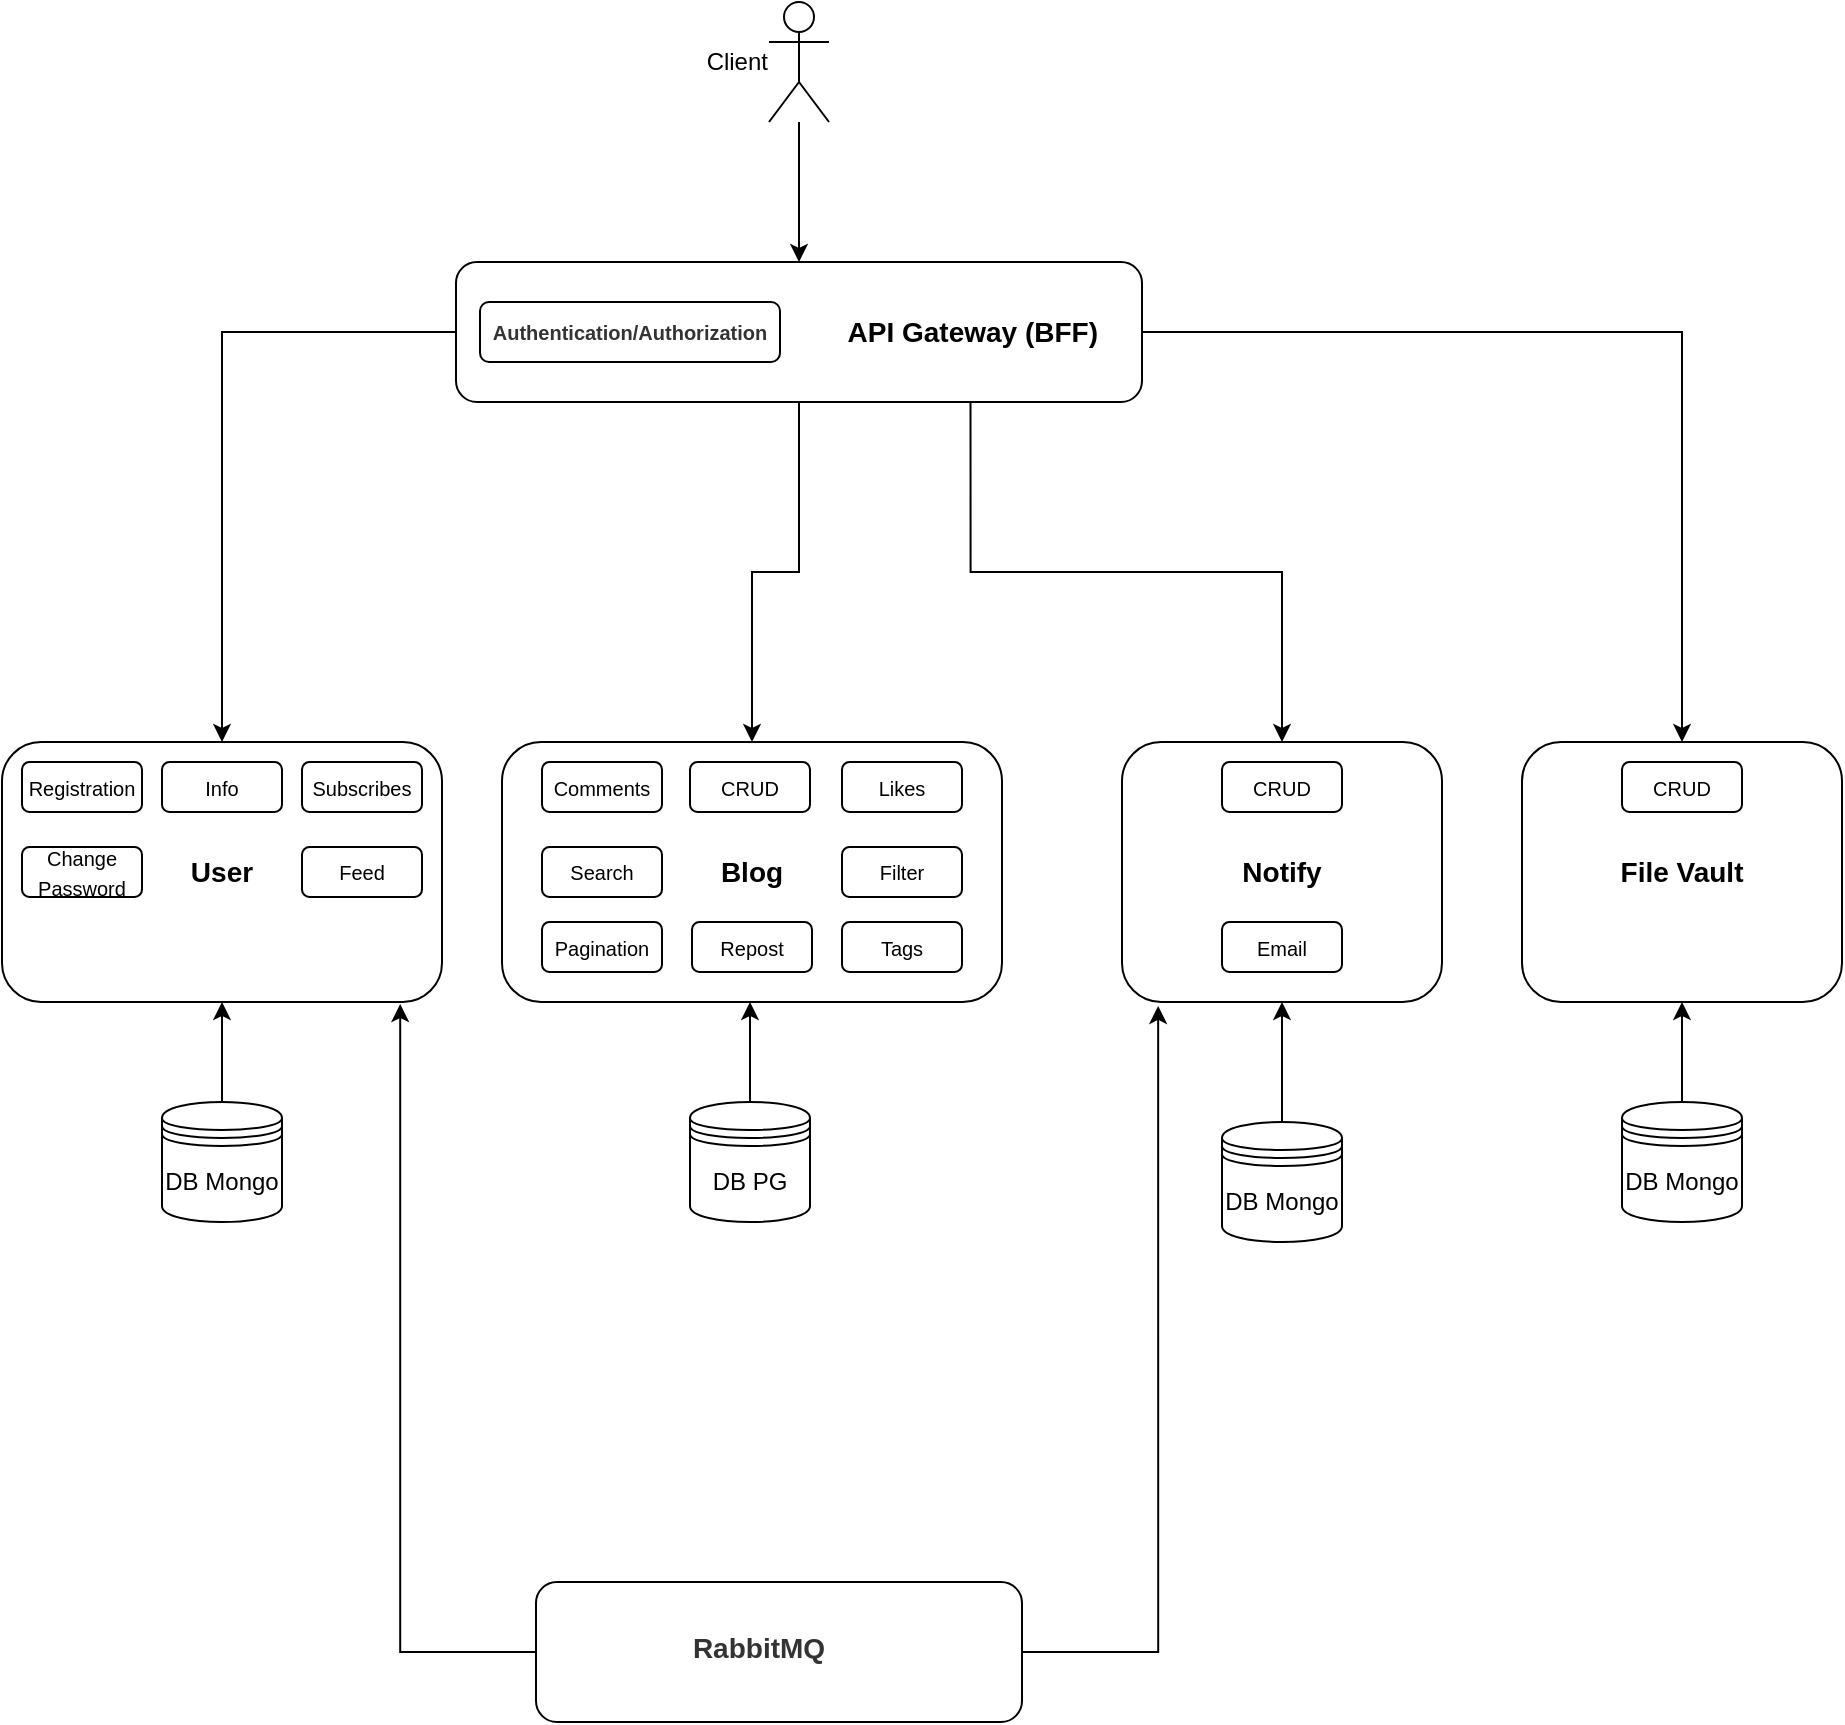 <mxfile version="24.1.0" type="device">
  <diagram name="Страница — 1" id="wVg4q1xpoYzk7cq95Lmr">
    <mxGraphModel dx="1399" dy="1846" grid="1" gridSize="10" guides="1" tooltips="1" connect="1" arrows="1" fold="1" page="1" pageScale="1" pageWidth="827" pageHeight="1169" math="0" shadow="0">
      <root>
        <mxCell id="0" />
        <mxCell id="1" parent="0" />
        <mxCell id="umxXPz5LOX6iatrTBUNH-8" style="edgeStyle=orthogonalEdgeStyle;rounded=0;orthogonalLoop=1;jettySize=auto;html=1;" parent="1" source="FA5GC-SaBS5Zqd9aOeQE-1" target="umxXPz5LOX6iatrTBUNH-6" edge="1">
          <mxGeometry relative="1" as="geometry" />
        </mxCell>
        <mxCell id="FA5GC-SaBS5Zqd9aOeQE-1" value="Client" style="shape=umlActor;verticalLabelPosition=middle;verticalAlign=middle;html=1;outlineConnect=0;labelPosition=left;align=right;" parent="1" vertex="1">
          <mxGeometry x="423.5" y="-130" width="30" height="60" as="geometry" />
        </mxCell>
        <mxCell id="o2QGskBemvk3I-d5TUzo-5" value="" style="edgeStyle=orthogonalEdgeStyle;rounded=0;orthogonalLoop=1;jettySize=auto;html=1;entryX=0.905;entryY=1.008;entryDx=0;entryDy=0;entryPerimeter=0;" edge="1" parent="1" source="FA5GC-SaBS5Zqd9aOeQE-5" target="FA5GC-SaBS5Zqd9aOeQE-8">
          <mxGeometry relative="1" as="geometry">
            <mxPoint x="145.5" y="695" as="targetPoint" />
          </mxGeometry>
        </mxCell>
        <mxCell id="o2QGskBemvk3I-d5TUzo-9" value="" style="edgeStyle=orthogonalEdgeStyle;rounded=0;orthogonalLoop=1;jettySize=auto;html=1;entryX=0.113;entryY=1.015;entryDx=0;entryDy=0;entryPerimeter=0;" edge="1" parent="1" source="FA5GC-SaBS5Zqd9aOeQE-5" target="FA5GC-SaBS5Zqd9aOeQE-10">
          <mxGeometry relative="1" as="geometry">
            <mxPoint x="751.5" y="695" as="targetPoint" />
          </mxGeometry>
        </mxCell>
        <mxCell id="FA5GC-SaBS5Zqd9aOeQE-5" value="&lt;h2 style=&quot;box-sizing: inherit; text-rendering: optimizelegibility; -webkit-font-smoothing: antialiased; font-family: &amp;quot;TT Norms Pro&amp;quot;, Arial, sans-serif; color: rgb(51, 51, 51); margin: 0px; line-height: 1.2em; padding-bottom: 5px; font-variant-ligatures: none; background-color: rgb(255, 255, 255);&quot;&gt;&lt;font style=&quot;font-size: 14px;&quot;&gt;RabbitMQ&lt;/font&gt;&lt;/h2&gt;" style="rounded=1;whiteSpace=wrap;html=1;align=center;spacingRight=20;" parent="1" vertex="1">
          <mxGeometry x="307" y="660" width="243" height="70" as="geometry" />
        </mxCell>
        <mxCell id="FA5GC-SaBS5Zqd9aOeQE-8" value="&lt;font style=&quot;font-size: 14px;&quot;&gt;&lt;b&gt;User&lt;/b&gt;&lt;/font&gt;" style="rounded=1;whiteSpace=wrap;html=1;labelPosition=center;verticalLabelPosition=middle;align=center;verticalAlign=middle;" parent="1" vertex="1">
          <mxGeometry x="40" y="240" width="220" height="130" as="geometry" />
        </mxCell>
        <mxCell id="FA5GC-SaBS5Zqd9aOeQE-9" value="&lt;font style=&quot;font-size: 14px;&quot;&gt;&lt;b&gt;Blog&lt;/b&gt;&lt;/font&gt;" style="rounded=1;whiteSpace=wrap;html=1;labelPosition=center;verticalLabelPosition=middle;align=center;verticalAlign=middle;" parent="1" vertex="1">
          <mxGeometry x="290" y="240" width="250" height="130" as="geometry" />
        </mxCell>
        <mxCell id="FA5GC-SaBS5Zqd9aOeQE-10" value="&lt;b&gt;&lt;font style=&quot;font-size: 14px;&quot;&gt;Notify&lt;/font&gt;&lt;/b&gt;" style="rounded=1;whiteSpace=wrap;html=1;labelPosition=center;verticalLabelPosition=middle;align=center;verticalAlign=middle;" parent="1" vertex="1">
          <mxGeometry x="600" y="240" width="160" height="130" as="geometry" />
        </mxCell>
        <mxCell id="FA5GC-SaBS5Zqd9aOeQE-32" style="edgeStyle=orthogonalEdgeStyle;rounded=0;orthogonalLoop=1;jettySize=auto;html=1;exitX=0.5;exitY=0;exitDx=0;exitDy=0;entryX=0.5;entryY=1;entryDx=0;entryDy=0;" parent="1" source="FA5GC-SaBS5Zqd9aOeQE-17" target="FA5GC-SaBS5Zqd9aOeQE-8" edge="1">
          <mxGeometry relative="1" as="geometry" />
        </mxCell>
        <mxCell id="FA5GC-SaBS5Zqd9aOeQE-17" value="DB Mongo" style="shape=datastore;whiteSpace=wrap;html=1;" parent="1" vertex="1">
          <mxGeometry x="120" y="420" width="60" height="60" as="geometry" />
        </mxCell>
        <mxCell id="FA5GC-SaBS5Zqd9aOeQE-20" value="DB PG" style="shape=datastore;whiteSpace=wrap;html=1;" parent="1" vertex="1">
          <mxGeometry x="384" y="420" width="60" height="60" as="geometry" />
        </mxCell>
        <mxCell id="FA5GC-SaBS5Zqd9aOeQE-21" value="" style="edgeStyle=orthogonalEdgeStyle;rounded=0;orthogonalLoop=1;jettySize=auto;html=1;" parent="1" source="FA5GC-SaBS5Zqd9aOeQE-20" edge="1">
          <mxGeometry relative="1" as="geometry">
            <mxPoint x="414" y="370" as="targetPoint" />
          </mxGeometry>
        </mxCell>
        <mxCell id="FA5GC-SaBS5Zqd9aOeQE-23" value="&lt;font style=&quot;font-size: 10px;&quot;&gt;Registration&lt;/font&gt;" style="rounded=1;whiteSpace=wrap;html=1;" parent="1" vertex="1">
          <mxGeometry x="50" y="250" width="60" height="25" as="geometry" />
        </mxCell>
        <mxCell id="FA5GC-SaBS5Zqd9aOeQE-27" value="&lt;span style=&quot;font-size: 10px;&quot;&gt;Info&lt;/span&gt;" style="rounded=1;whiteSpace=wrap;html=1;" parent="1" vertex="1">
          <mxGeometry x="120" y="250" width="60" height="25" as="geometry" />
        </mxCell>
        <mxCell id="FA5GC-SaBS5Zqd9aOeQE-28" value="&lt;span style=&quot;font-size: 10px;&quot;&gt;Subscribes&lt;/span&gt;" style="rounded=1;whiteSpace=wrap;html=1;" parent="1" vertex="1">
          <mxGeometry x="190" y="250" width="60" height="25" as="geometry" />
        </mxCell>
        <mxCell id="FA5GC-SaBS5Zqd9aOeQE-29" value="&lt;font style=&quot;font-size: 10px;&quot;&gt;Change Password&lt;/font&gt;" style="rounded=1;whiteSpace=wrap;html=1;" parent="1" vertex="1">
          <mxGeometry x="50" y="292.5" width="60" height="25" as="geometry" />
        </mxCell>
        <mxCell id="FA5GC-SaBS5Zqd9aOeQE-30" value="&lt;span style=&quot;font-size: 10px;&quot;&gt;CRUD&lt;/span&gt;" style="rounded=1;whiteSpace=wrap;html=1;" parent="1" vertex="1">
          <mxGeometry x="384" y="250" width="60" height="25" as="geometry" />
        </mxCell>
        <mxCell id="FA5GC-SaBS5Zqd9aOeQE-31" value="&lt;span style=&quot;font-size: 10px;&quot;&gt;CRUD&lt;/span&gt;" style="rounded=1;whiteSpace=wrap;html=1;" parent="1" vertex="1">
          <mxGeometry x="650" y="250" width="60" height="25" as="geometry" />
        </mxCell>
        <mxCell id="FA5GC-SaBS5Zqd9aOeQE-34" value="&lt;span style=&quot;font-size: 10px;&quot;&gt;Comments&lt;br&gt;&lt;/span&gt;" style="rounded=1;whiteSpace=wrap;html=1;" parent="1" vertex="1">
          <mxGeometry x="310" y="250" width="60" height="25" as="geometry" />
        </mxCell>
        <mxCell id="FA5GC-SaBS5Zqd9aOeQE-35" value="&lt;span style=&quot;font-size: 10px;&quot;&gt;Likes&lt;br&gt;&lt;/span&gt;" style="rounded=1;whiteSpace=wrap;html=1;" parent="1" vertex="1">
          <mxGeometry x="460" y="250" width="60" height="25" as="geometry" />
        </mxCell>
        <mxCell id="FA5GC-SaBS5Zqd9aOeQE-36" value="&lt;span style=&quot;font-size: 10px;&quot;&gt;Search&lt;br&gt;&lt;/span&gt;" style="rounded=1;whiteSpace=wrap;html=1;" parent="1" vertex="1">
          <mxGeometry x="310" y="292.5" width="60" height="25" as="geometry" />
        </mxCell>
        <mxCell id="FA5GC-SaBS5Zqd9aOeQE-37" value="&lt;span style=&quot;font-size: 10px;&quot;&gt;Filter&lt;br&gt;&lt;/span&gt;" style="rounded=1;whiteSpace=wrap;html=1;" parent="1" vertex="1">
          <mxGeometry x="460" y="292.5" width="60" height="25" as="geometry" />
        </mxCell>
        <mxCell id="FA5GC-SaBS5Zqd9aOeQE-38" value="&lt;font style=&quot;font-size: 10px;&quot;&gt;Feed&lt;/font&gt;" style="rounded=1;whiteSpace=wrap;html=1;" parent="1" vertex="1">
          <mxGeometry x="190" y="292.5" width="60" height="25" as="geometry" />
        </mxCell>
        <mxCell id="FA5GC-SaBS5Zqd9aOeQE-39" value="&lt;span style=&quot;font-size: 10px;&quot;&gt;Pagination&lt;br&gt;&lt;/span&gt;" style="rounded=1;whiteSpace=wrap;html=1;" parent="1" vertex="1">
          <mxGeometry x="310" y="330" width="60" height="25" as="geometry" />
        </mxCell>
        <mxCell id="FA5GC-SaBS5Zqd9aOeQE-41" value="&lt;span style=&quot;font-size: 10px;&quot;&gt;Email&lt;br&gt;&lt;/span&gt;" style="rounded=1;whiteSpace=wrap;html=1;" parent="1" vertex="1">
          <mxGeometry x="650" y="330" width="60" height="25" as="geometry" />
        </mxCell>
        <mxCell id="FA5GC-SaBS5Zqd9aOeQE-42" value="&lt;span style=&quot;font-size: 10px;&quot;&gt;Tags&lt;br&gt;&lt;/span&gt;" style="rounded=1;whiteSpace=wrap;html=1;" parent="1" vertex="1">
          <mxGeometry x="460" y="330" width="60" height="25" as="geometry" />
        </mxCell>
        <mxCell id="FA5GC-SaBS5Zqd9aOeQE-43" value="&lt;span style=&quot;font-size: 10px;&quot;&gt;Repost&lt;br&gt;&lt;/span&gt;" style="rounded=1;whiteSpace=wrap;html=1;" parent="1" vertex="1">
          <mxGeometry x="385" y="330" width="60" height="25" as="geometry" />
        </mxCell>
        <mxCell id="umxXPz5LOX6iatrTBUNH-1" value="&lt;b&gt;&lt;font style=&quot;font-size: 14px;&quot;&gt;File Vault&lt;/font&gt;&lt;/b&gt;" style="rounded=1;whiteSpace=wrap;html=1;labelPosition=center;verticalLabelPosition=middle;align=center;verticalAlign=middle;" parent="1" vertex="1">
          <mxGeometry x="800" y="240" width="160" height="130" as="geometry" />
        </mxCell>
        <mxCell id="umxXPz5LOX6iatrTBUNH-4" style="edgeStyle=orthogonalEdgeStyle;rounded=0;orthogonalLoop=1;jettySize=auto;html=1;entryX=0.5;entryY=1;entryDx=0;entryDy=0;" parent="1" source="umxXPz5LOX6iatrTBUNH-3" target="umxXPz5LOX6iatrTBUNH-1" edge="1">
          <mxGeometry relative="1" as="geometry" />
        </mxCell>
        <mxCell id="umxXPz5LOX6iatrTBUNH-3" value="DB Mongo" style="shape=datastore;whiteSpace=wrap;html=1;" parent="1" vertex="1">
          <mxGeometry x="850" y="420" width="60" height="60" as="geometry" />
        </mxCell>
        <mxCell id="umxXPz5LOX6iatrTBUNH-5" value="&lt;span style=&quot;font-size: 10px;&quot;&gt;CRUD&lt;/span&gt;" style="rounded=1;whiteSpace=wrap;html=1;" parent="1" vertex="1">
          <mxGeometry x="850" y="250" width="60" height="25" as="geometry" />
        </mxCell>
        <mxCell id="o2QGskBemvk3I-d5TUzo-10" style="edgeStyle=orthogonalEdgeStyle;rounded=0;orthogonalLoop=1;jettySize=auto;html=1;entryX=0.5;entryY=0;entryDx=0;entryDy=0;" edge="1" parent="1" source="umxXPz5LOX6iatrTBUNH-6" target="FA5GC-SaBS5Zqd9aOeQE-8">
          <mxGeometry relative="1" as="geometry" />
        </mxCell>
        <mxCell id="o2QGskBemvk3I-d5TUzo-11" style="edgeStyle=orthogonalEdgeStyle;rounded=0;orthogonalLoop=1;jettySize=auto;html=1;entryX=0.5;entryY=0;entryDx=0;entryDy=0;" edge="1" parent="1" source="umxXPz5LOX6iatrTBUNH-6" target="FA5GC-SaBS5Zqd9aOeQE-9">
          <mxGeometry relative="1" as="geometry" />
        </mxCell>
        <mxCell id="o2QGskBemvk3I-d5TUzo-13" style="edgeStyle=orthogonalEdgeStyle;rounded=0;orthogonalLoop=1;jettySize=auto;html=1;exitX=0.75;exitY=1;exitDx=0;exitDy=0;entryX=0.5;entryY=0;entryDx=0;entryDy=0;" edge="1" parent="1" source="umxXPz5LOX6iatrTBUNH-6" target="FA5GC-SaBS5Zqd9aOeQE-10">
          <mxGeometry relative="1" as="geometry" />
        </mxCell>
        <mxCell id="o2QGskBemvk3I-d5TUzo-14" style="edgeStyle=orthogonalEdgeStyle;rounded=0;orthogonalLoop=1;jettySize=auto;html=1;exitX=1;exitY=0.5;exitDx=0;exitDy=0;entryX=0.5;entryY=0;entryDx=0;entryDy=0;" edge="1" parent="1" source="umxXPz5LOX6iatrTBUNH-6" target="umxXPz5LOX6iatrTBUNH-1">
          <mxGeometry relative="1" as="geometry" />
        </mxCell>
        <mxCell id="umxXPz5LOX6iatrTBUNH-6" value="&lt;b&gt;&lt;font style=&quot;font-size: 14px;&quot;&gt;API Gateway (BFF)&lt;/font&gt;&lt;/b&gt;" style="rounded=1;whiteSpace=wrap;html=1;align=right;spacingRight=20;" parent="1" vertex="1">
          <mxGeometry x="267" width="343" height="70" as="geometry" />
        </mxCell>
        <mxCell id="FA5GC-SaBS5Zqd9aOeQE-7" value="&lt;font style=&quot;font-size: 10px;&quot;&gt;&lt;strong style=&quot;color: rgb(51, 51, 51); font-family: &amp;quot;YS Text&amp;quot;, Arial, Helvetica, &amp;quot;Arial Unicode MS&amp;quot;, sans-serif; text-align: start; background-color: rgb(255, 255, 255);&quot;&gt;Authentication/&lt;/strong&gt;&lt;strong style=&quot;color: rgb(51, 51, 51); font-family: &amp;quot;YS Text&amp;quot;, Arial, Helvetica, &amp;quot;Arial Unicode MS&amp;quot;, sans-serif; text-align: start; background-color: rgb(255, 255, 255);&quot;&gt;Authorization&lt;/strong&gt;&lt;/font&gt;" style="rounded=1;whiteSpace=wrap;html=1;" parent="1" vertex="1">
          <mxGeometry x="279" y="20" width="150" height="30" as="geometry" />
        </mxCell>
        <mxCell id="o2QGskBemvk3I-d5TUzo-1" value="DB Mongo" style="shape=datastore;whiteSpace=wrap;html=1;" vertex="1" parent="1">
          <mxGeometry x="650" y="430" width="60" height="60" as="geometry" />
        </mxCell>
        <mxCell id="o2QGskBemvk3I-d5TUzo-2" style="edgeStyle=orthogonalEdgeStyle;rounded=0;orthogonalLoop=1;jettySize=auto;html=1;entryX=0.5;entryY=1;entryDx=0;entryDy=0;" edge="1" source="o2QGskBemvk3I-d5TUzo-1" parent="1" target="FA5GC-SaBS5Zqd9aOeQE-10">
          <mxGeometry relative="1" as="geometry">
            <mxPoint x="680" y="380" as="targetPoint" />
          </mxGeometry>
        </mxCell>
      </root>
    </mxGraphModel>
  </diagram>
</mxfile>
